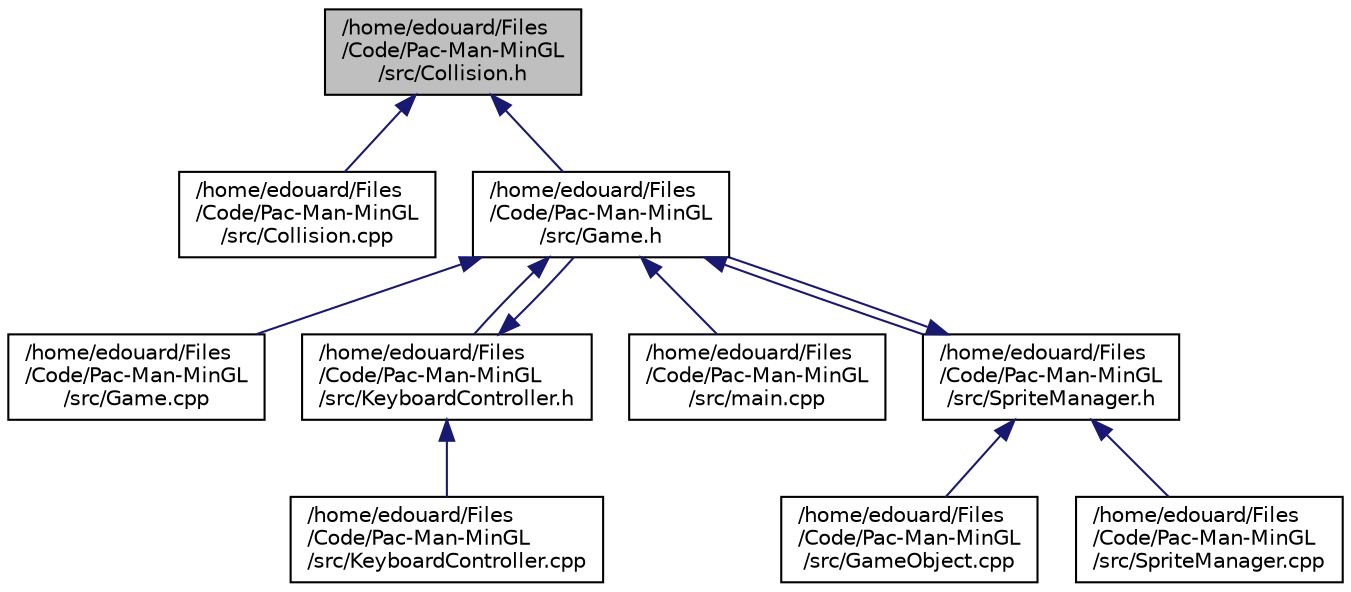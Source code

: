 digraph "/home/edouard/Files/Code/Pac-Man-MinGL/src/Collision.h"
{
 // LATEX_PDF_SIZE
  edge [fontname="Helvetica",fontsize="10",labelfontname="Helvetica",labelfontsize="10"];
  node [fontname="Helvetica",fontsize="10",shape=record];
  Node1 [label="/home/edouard/Files\l/Code/Pac-Man-MinGL\l/src/Collision.h",height=0.2,width=0.4,color="black", fillcolor="grey75", style="filled", fontcolor="black",tooltip="Collision Class detect collision."];
  Node1 -> Node2 [dir="back",color="midnightblue",fontsize="10",style="solid",fontname="Helvetica"];
  Node2 [label="/home/edouard/Files\l/Code/Pac-Man-MinGL\l/src/Collision.cpp",height=0.2,width=0.4,color="black", fillcolor="white", style="filled",URL="$_collision_8cpp.html",tooltip="Collision Class detect collision."];
  Node1 -> Node3 [dir="back",color="midnightblue",fontsize="10",style="solid",fontname="Helvetica"];
  Node3 [label="/home/edouard/Files\l/Code/Pac-Man-MinGL\l/src/Game.h",height=0.2,width=0.4,color="black", fillcolor="white", style="filled",URL="$_game_8h.html",tooltip="Game Class."];
  Node3 -> Node4 [dir="back",color="midnightblue",fontsize="10",style="solid",fontname="Helvetica"];
  Node4 [label="/home/edouard/Files\l/Code/Pac-Man-MinGL\l/src/Game.cpp",height=0.2,width=0.4,color="black", fillcolor="white", style="filled",URL="$_game_8cpp.html",tooltip="Game Class."];
  Node3 -> Node5 [dir="back",color="midnightblue",fontsize="10",style="solid",fontname="Helvetica"];
  Node5 [label="/home/edouard/Files\l/Code/Pac-Man-MinGL\l/src/KeyboardController.h",height=0.2,width=0.4,color="black", fillcolor="white", style="filled",URL="$_keyboard_controller_8h.html",tooltip="Keyboard Controller Class."];
  Node5 -> Node3 [dir="back",color="midnightblue",fontsize="10",style="solid",fontname="Helvetica"];
  Node5 -> Node6 [dir="back",color="midnightblue",fontsize="10",style="solid",fontname="Helvetica"];
  Node6 [label="/home/edouard/Files\l/Code/Pac-Man-MinGL\l/src/KeyboardController.cpp",height=0.2,width=0.4,color="black", fillcolor="white", style="filled",URL="$_keyboard_controller_8cpp.html",tooltip="Keyboard Controller Class."];
  Node3 -> Node7 [dir="back",color="midnightblue",fontsize="10",style="solid",fontname="Helvetica"];
  Node7 [label="/home/edouard/Files\l/Code/Pac-Man-MinGL\l/src/main.cpp",height=0.2,width=0.4,color="black", fillcolor="white", style="filled",URL="$main_8cpp.html",tooltip="Pac-Man Game Loop."];
  Node3 -> Node8 [dir="back",color="midnightblue",fontsize="10",style="solid",fontname="Helvetica"];
  Node8 [label="/home/edouard/Files\l/Code/Pac-Man-MinGL\l/src/SpriteManager.h",height=0.2,width=0.4,color="black", fillcolor="white", style="filled",URL="$_sprite_manager_8h.html",tooltip="Sprite Manager Class."];
  Node8 -> Node3 [dir="back",color="midnightblue",fontsize="10",style="solid",fontname="Helvetica"];
  Node8 -> Node9 [dir="back",color="midnightblue",fontsize="10",style="solid",fontname="Helvetica"];
  Node9 [label="/home/edouard/Files\l/Code/Pac-Man-MinGL\l/src/GameObject.cpp",height=0.2,width=0.4,color="black", fillcolor="white", style="filled",URL="$_game_object_8cpp.html",tooltip="GameObject Class."];
  Node8 -> Node10 [dir="back",color="midnightblue",fontsize="10",style="solid",fontname="Helvetica"];
  Node10 [label="/home/edouard/Files\l/Code/Pac-Man-MinGL\l/src/SpriteManager.cpp",height=0.2,width=0.4,color="black", fillcolor="white", style="filled",URL="$_sprite_manager_8cpp.html",tooltip="Sprite Manager Class."];
}
